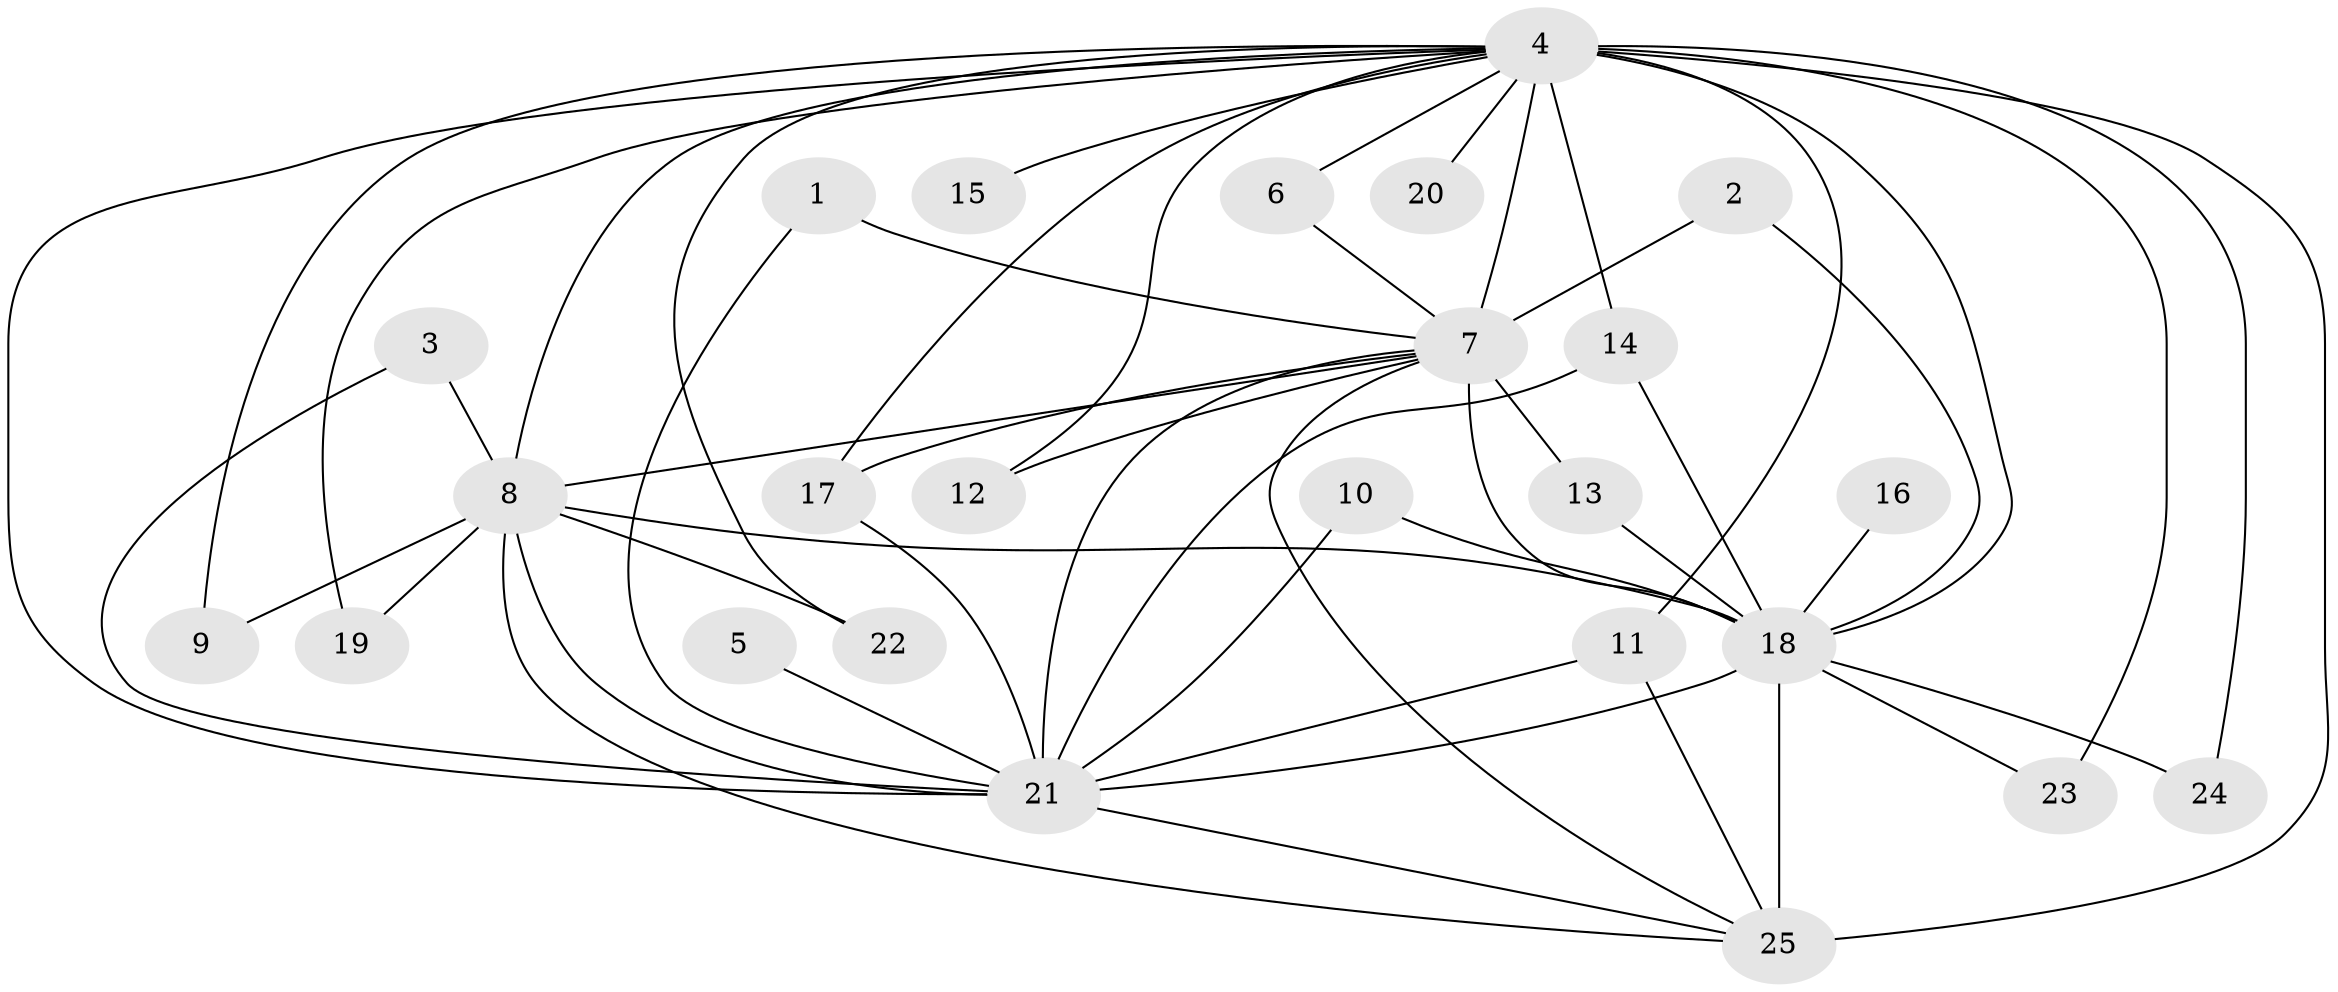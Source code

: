 // original degree distribution, {19: 0.04, 14: 0.04, 18: 0.02, 16: 0.06, 15: 0.02, 13: 0.02, 3: 0.2, 2: 0.6}
// Generated by graph-tools (version 1.1) at 2025/49/03/09/25 03:49:40]
// undirected, 25 vertices, 52 edges
graph export_dot {
graph [start="1"]
  node [color=gray90,style=filled];
  1;
  2;
  3;
  4;
  5;
  6;
  7;
  8;
  9;
  10;
  11;
  12;
  13;
  14;
  15;
  16;
  17;
  18;
  19;
  20;
  21;
  22;
  23;
  24;
  25;
  1 -- 7 [weight=1.0];
  1 -- 21 [weight=1.0];
  2 -- 7 [weight=1.0];
  2 -- 18 [weight=1.0];
  3 -- 8 [weight=1.0];
  3 -- 21 [weight=1.0];
  4 -- 6 [weight=1.0];
  4 -- 7 [weight=7.0];
  4 -- 8 [weight=4.0];
  4 -- 9 [weight=1.0];
  4 -- 11 [weight=1.0];
  4 -- 12 [weight=1.0];
  4 -- 14 [weight=2.0];
  4 -- 15 [weight=1.0];
  4 -- 17 [weight=1.0];
  4 -- 18 [weight=6.0];
  4 -- 19 [weight=1.0];
  4 -- 20 [weight=1.0];
  4 -- 21 [weight=4.0];
  4 -- 22 [weight=2.0];
  4 -- 23 [weight=2.0];
  4 -- 24 [weight=2.0];
  4 -- 25 [weight=4.0];
  5 -- 21 [weight=1.0];
  6 -- 7 [weight=1.0];
  7 -- 8 [weight=2.0];
  7 -- 12 [weight=1.0];
  7 -- 13 [weight=1.0];
  7 -- 17 [weight=1.0];
  7 -- 18 [weight=5.0];
  7 -- 21 [weight=3.0];
  7 -- 25 [weight=2.0];
  8 -- 9 [weight=1.0];
  8 -- 18 [weight=3.0];
  8 -- 19 [weight=1.0];
  8 -- 21 [weight=1.0];
  8 -- 22 [weight=1.0];
  8 -- 25 [weight=1.0];
  10 -- 18 [weight=1.0];
  10 -- 21 [weight=1.0];
  11 -- 21 [weight=1.0];
  11 -- 25 [weight=1.0];
  13 -- 18 [weight=1.0];
  14 -- 18 [weight=1.0];
  14 -- 21 [weight=1.0];
  16 -- 18 [weight=3.0];
  17 -- 21 [weight=1.0];
  18 -- 21 [weight=2.0];
  18 -- 23 [weight=1.0];
  18 -- 24 [weight=1.0];
  18 -- 25 [weight=3.0];
  21 -- 25 [weight=1.0];
}
